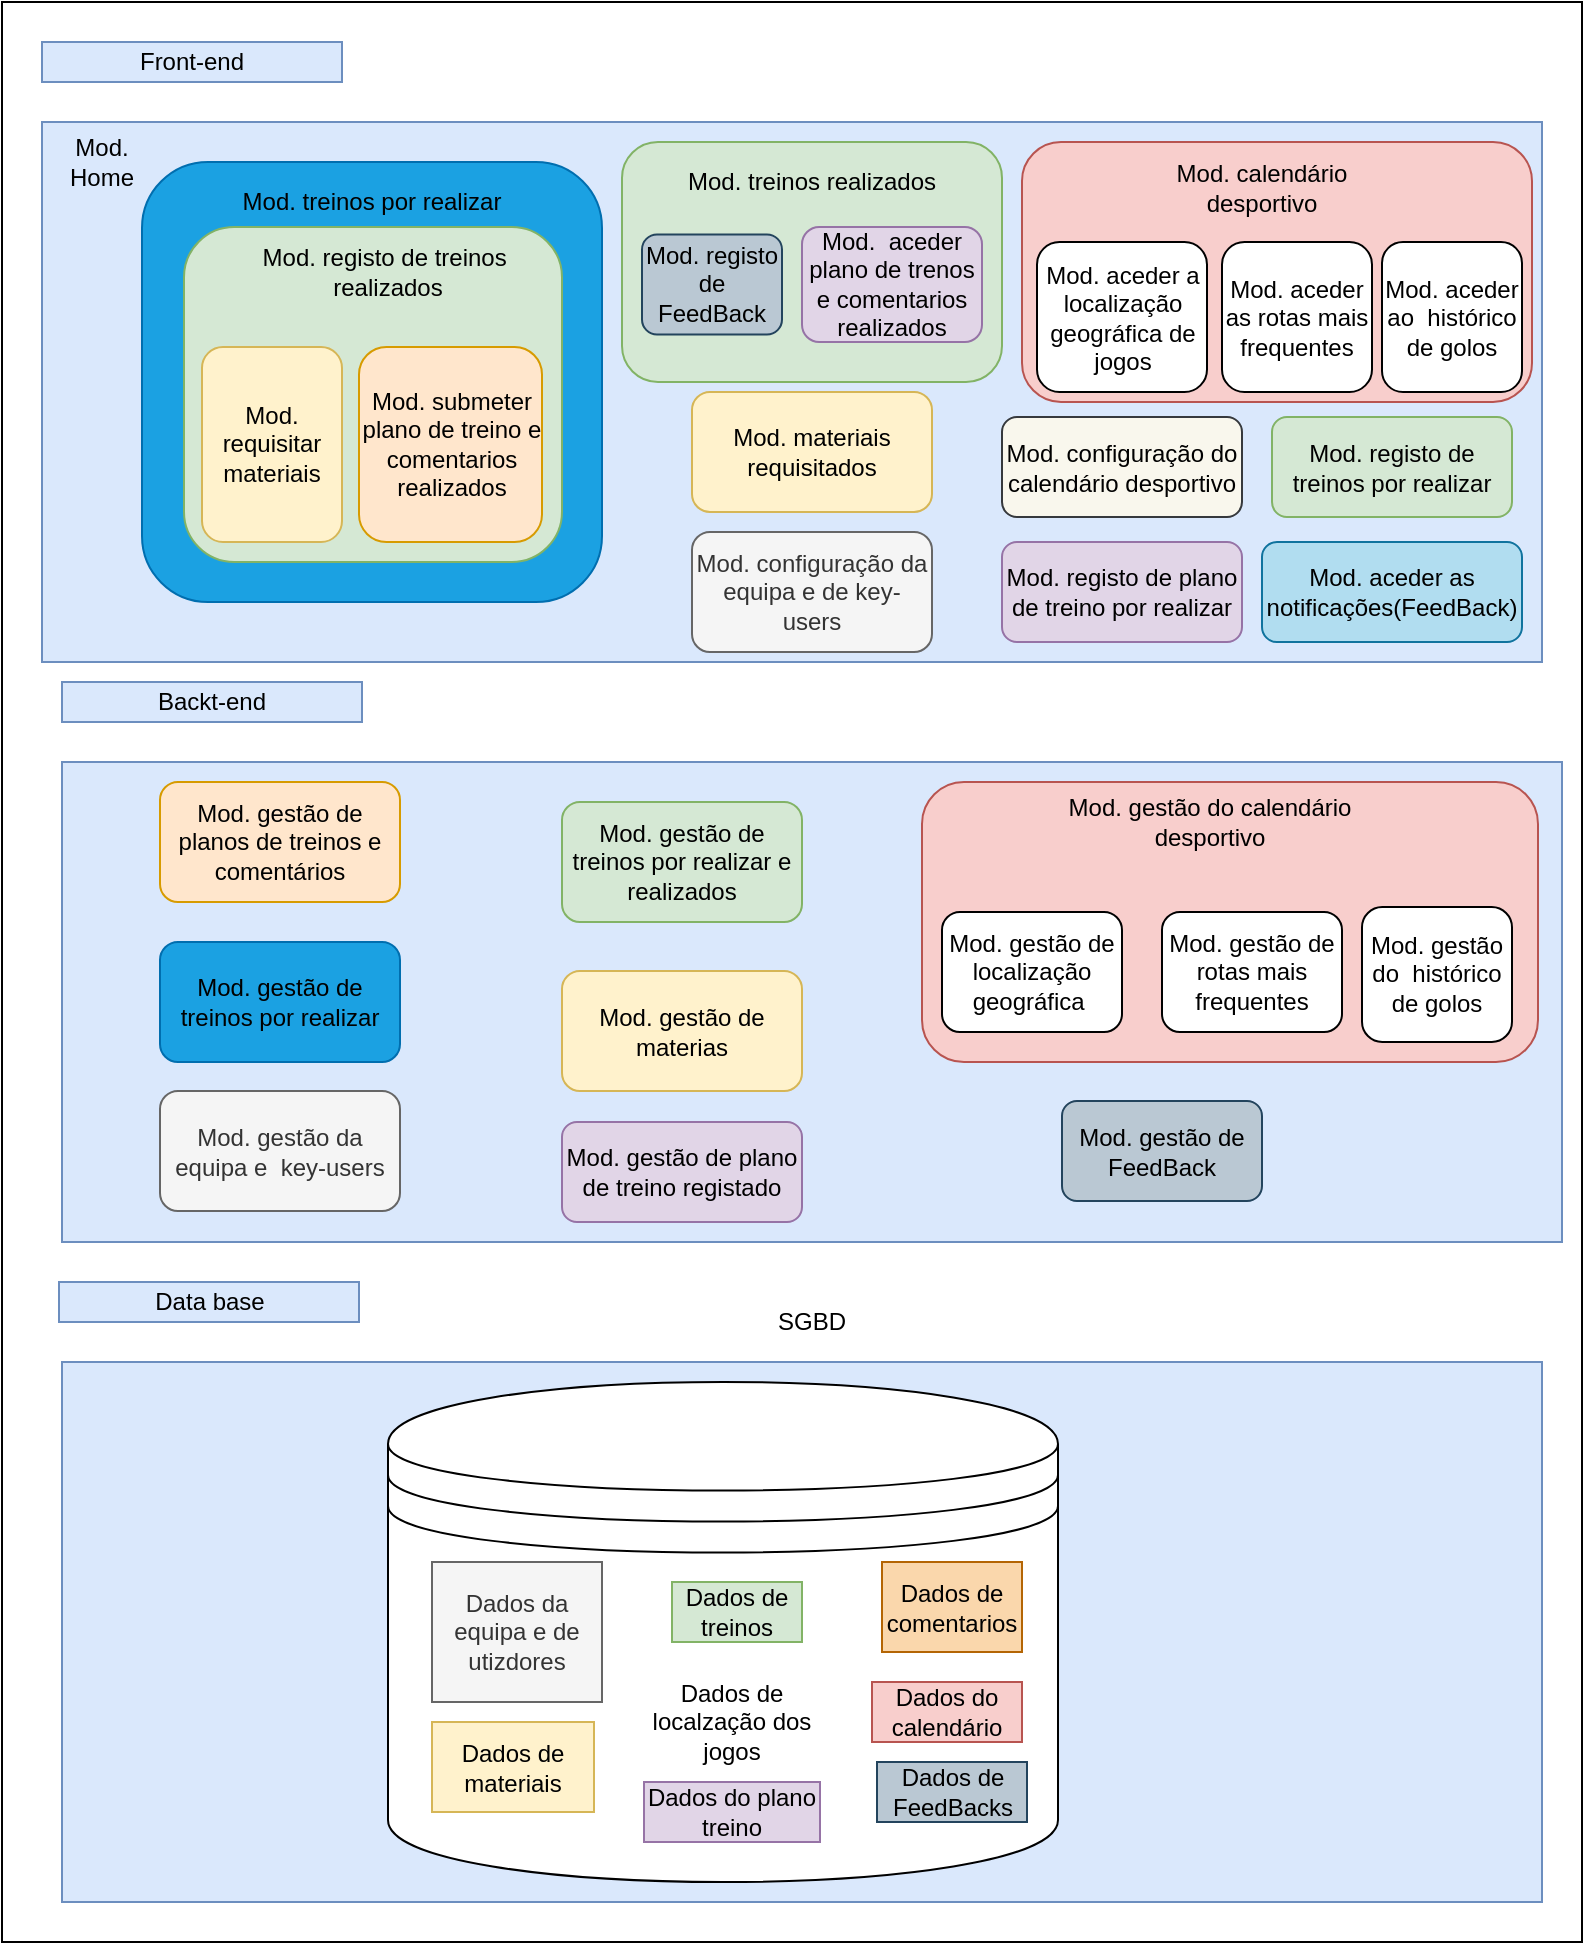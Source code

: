<mxfile version="12.5.4" type="device"><diagram id="ecu35eCrPH-c3xKnf9FD" name="Page-1"><mxGraphModel dx="1198" dy="807" grid="1" gridSize="10" guides="1" tooltips="1" connect="1" arrows="1" fold="1" page="1" pageScale="1" pageWidth="827" pageHeight="1169" math="0" shadow="0"><root><mxCell id="0"/><mxCell id="1" parent="0"/><mxCell id="sMcu5S0DDH_pW1TvDgsV-30" style="edgeStyle=orthogonalEdgeStyle;rounded=0;orthogonalLoop=1;jettySize=auto;html=1;" parent="1" edge="1"><mxGeometry relative="1" as="geometry"><mxPoint x="415" y="890" as="targetPoint"/><mxPoint x="415" y="910" as="sourcePoint"/></mxGeometry></mxCell><mxCell id="sMcu5S0DDH_pW1TvDgsV-1" value="" style="rounded=0;whiteSpace=wrap;html=1;" parent="1" vertex="1"><mxGeometry x="20" y="10" width="790" height="970" as="geometry"/></mxCell><mxCell id="sMcu5S0DDH_pW1TvDgsV-2" value="" style="rounded=0;whiteSpace=wrap;html=1;fillColor=#dae8fc;strokeColor=#6c8ebf;" parent="1" vertex="1"><mxGeometry x="40" y="70" width="750" height="270" as="geometry"/></mxCell><mxCell id="sMcu5S0DDH_pW1TvDgsV-3" value="Mod. Home" style="text;html=1;strokeColor=none;fillColor=none;align=center;verticalAlign=middle;whiteSpace=wrap;rounded=0;" parent="1" vertex="1"><mxGeometry x="50" y="80" width="40" height="20" as="geometry"/></mxCell><mxCell id="sMcu5S0DDH_pW1TvDgsV-6" value="Mod. materiais requisitados&lt;br&gt;" style="rounded=1;whiteSpace=wrap;html=1;fillColor=#fff2cc;strokeColor=#d6b656;" parent="1" vertex="1"><mxGeometry x="365" y="205" width="120" height="60" as="geometry"/></mxCell><mxCell id="sMcu5S0DDH_pW1TvDgsV-7" value="" style="rounded=1;whiteSpace=wrap;html=1;fillColor=#f8cecc;strokeColor=#b85450;" parent="1" vertex="1"><mxGeometry x="530" y="80" width="255" height="130" as="geometry"/></mxCell><mxCell id="sMcu5S0DDH_pW1TvDgsV-15" value="Mod. calendário desportivo" style="text;html=1;strokeColor=none;fillColor=none;align=center;verticalAlign=middle;whiteSpace=wrap;rounded=0;" parent="1" vertex="1"><mxGeometry x="580" y="92.5" width="140" height="20" as="geometry"/></mxCell><mxCell id="sMcu5S0DDH_pW1TvDgsV-17" value="Mod. aceder a localização geográfica de jogos" style="rounded=1;whiteSpace=wrap;html=1;" parent="1" vertex="1"><mxGeometry x="537.5" y="130" width="85" height="75" as="geometry"/></mxCell><mxCell id="sMcu5S0DDH_pW1TvDgsV-18" value="Mod. aceder as rotas mais frequentes" style="rounded=1;whiteSpace=wrap;html=1;" parent="1" vertex="1"><mxGeometry x="630" y="130" width="75" height="75" as="geometry"/></mxCell><mxCell id="sMcu5S0DDH_pW1TvDgsV-19" value="Front-end&lt;br&gt;" style="text;html=1;strokeColor=#6c8ebf;fillColor=#dae8fc;align=center;verticalAlign=middle;whiteSpace=wrap;rounded=0;" parent="1" vertex="1"><mxGeometry x="40" y="30" width="150" height="20" as="geometry"/></mxCell><mxCell id="sMcu5S0DDH_pW1TvDgsV-20" value="Backt-end" style="text;html=1;strokeColor=#6c8ebf;fillColor=#dae8fc;align=center;verticalAlign=middle;whiteSpace=wrap;rounded=0;" parent="1" vertex="1"><mxGeometry x="50" y="350" width="150" height="20" as="geometry"/></mxCell><mxCell id="sMcu5S0DDH_pW1TvDgsV-21" value="" style="rounded=0;whiteSpace=wrap;html=1;fontStyle=1;fillColor=#dae8fc;strokeColor=#6c8ebf;" parent="1" vertex="1"><mxGeometry x="50" y="390" width="750" height="240" as="geometry"/></mxCell><mxCell id="sMcu5S0DDH_pW1TvDgsV-22" value="Mod. gestão de planos de treinos e comentários" style="rounded=1;whiteSpace=wrap;html=1;fillColor=#ffe6cc;strokeColor=#d79b00;" parent="1" vertex="1"><mxGeometry x="99" y="400" width="120" height="60" as="geometry"/></mxCell><mxCell id="sMcu5S0DDH_pW1TvDgsV-23" value="Mod. gestão de materias&lt;br&gt;" style="rounded=1;whiteSpace=wrap;html=1;fillColor=#fff2cc;strokeColor=#d6b656;" parent="1" vertex="1"><mxGeometry x="300" y="494.5" width="120" height="60" as="geometry"/></mxCell><mxCell id="sMcu5S0DDH_pW1TvDgsV-25" value="Mod. gestão da equipa e&amp;nbsp; key-users" style="rounded=1;whiteSpace=wrap;html=1;fillColor=#f5f5f5;strokeColor=#666666;fontColor=#333333;" parent="1" vertex="1"><mxGeometry x="99" y="554.5" width="120" height="60" as="geometry"/></mxCell><mxCell id="sMcu5S0DDH_pW1TvDgsV-26" value="" style="rounded=1;whiteSpace=wrap;html=1;fillColor=#f8cecc;strokeColor=#b85450;" parent="1" vertex="1"><mxGeometry x="480" y="400" width="308" height="140" as="geometry"/></mxCell><mxCell id="sMcu5S0DDH_pW1TvDgsV-27" value="Mod. gestão de treinos por realizar e realizados" style="rounded=1;whiteSpace=wrap;html=1;fillColor=#d5e8d4;strokeColor=#82b366;" parent="1" vertex="1"><mxGeometry x="300" y="410" width="120" height="60" as="geometry"/></mxCell><mxCell id="sMcu5S0DDH_pW1TvDgsV-28" value="Data base" style="text;html=1;strokeColor=#6c8ebf;fillColor=#dae8fc;align=center;verticalAlign=middle;whiteSpace=wrap;rounded=0;" parent="1" vertex="1"><mxGeometry x="48.5" y="650" width="150" height="20" as="geometry"/></mxCell><mxCell id="sMcu5S0DDH_pW1TvDgsV-29" value="" style="rounded=0;whiteSpace=wrap;html=1;fillColor=#dae8fc;strokeColor=#6c8ebf;" parent="1" vertex="1"><mxGeometry x="50" y="690" width="740" height="270" as="geometry"/></mxCell><mxCell id="sMcu5S0DDH_pW1TvDgsV-31" value="Mod. configuração da equipa e de key-users" style="rounded=1;whiteSpace=wrap;html=1;fillColor=#f5f5f5;strokeColor=#666666;fontColor=#333333;" parent="1" vertex="1"><mxGeometry x="365" y="275" width="120" height="60" as="geometry"/></mxCell><mxCell id="sMcu5S0DDH_pW1TvDgsV-37" value="Mod. gestão do calendário desportivo" style="text;html=1;strokeColor=none;fillColor=none;align=center;verticalAlign=middle;whiteSpace=wrap;rounded=0;" parent="1" vertex="1"><mxGeometry x="548" y="410" width="152" height="20" as="geometry"/></mxCell><mxCell id="sMcu5S0DDH_pW1TvDgsV-38" value="Mod. gestão de localização geográfica&amp;nbsp;" style="rounded=1;whiteSpace=wrap;html=1;" parent="1" vertex="1"><mxGeometry x="490" y="465" width="90" height="60" as="geometry"/></mxCell><mxCell id="sMcu5S0DDH_pW1TvDgsV-39" value="Mod. gestão de rotas mais frequentes" style="rounded=1;whiteSpace=wrap;html=1;" parent="1" vertex="1"><mxGeometry x="600" y="465" width="90" height="60" as="geometry"/></mxCell><mxCell id="sMcu5S0DDH_pW1TvDgsV-40" value="" style="shape=datastore;whiteSpace=wrap;html=1;" parent="1" vertex="1"><mxGeometry x="213" y="700" width="335" height="250" as="geometry"/></mxCell><mxCell id="sMcu5S0DDH_pW1TvDgsV-41" value="SGBD" style="text;html=1;strokeColor=none;fillColor=none;align=center;verticalAlign=middle;whiteSpace=wrap;rounded=0;" parent="1" vertex="1"><mxGeometry x="405" y="660" width="40" height="20" as="geometry"/></mxCell><mxCell id="sMcu5S0DDH_pW1TvDgsV-42" value="Dados da equipa e de utizdores" style="text;html=1;strokeColor=#666666;fillColor=#f5f5f5;align=center;verticalAlign=middle;whiteSpace=wrap;rounded=0;fontColor=#333333;" parent="1" vertex="1"><mxGeometry x="235" y="790" width="85" height="70" as="geometry"/></mxCell><mxCell id="sMcu5S0DDH_pW1TvDgsV-45" value="Dados de materiais" style="text;html=1;strokeColor=#d6b656;fillColor=#fff2cc;align=center;verticalAlign=middle;whiteSpace=wrap;rounded=0;" parent="1" vertex="1"><mxGeometry x="235" y="870" width="81" height="45" as="geometry"/></mxCell><mxCell id="sMcu5S0DDH_pW1TvDgsV-46" value="Dados do calendário" style="text;html=1;strokeColor=#b85450;fillColor=#f8cecc;align=center;verticalAlign=middle;whiteSpace=wrap;rounded=0;" parent="1" vertex="1"><mxGeometry x="455" y="850" width="75" height="30" as="geometry"/></mxCell><mxCell id="sMcu5S0DDH_pW1TvDgsV-47" value="Dados de localzação dos jogos" style="text;html=1;align=center;verticalAlign=middle;whiteSpace=wrap;rounded=0;" parent="1" vertex="1"><mxGeometry x="330" y="850" width="110" height="40" as="geometry"/></mxCell><mxCell id="sMcu5S0DDH_pW1TvDgsV-65" value="Dados de comentarios&lt;br&gt;" style="text;html=1;strokeColor=#b46504;fillColor=#fad7ac;align=center;verticalAlign=middle;whiteSpace=wrap;rounded=0;" parent="1" vertex="1"><mxGeometry x="460" y="790" width="70" height="45" as="geometry"/></mxCell><mxCell id="sMcu5S0DDH_pW1TvDgsV-66" style="edgeStyle=orthogonalEdgeStyle;rounded=0;orthogonalLoop=1;jettySize=auto;html=1;exitX=0.5;exitY=1;exitDx=0;exitDy=0;" parent="1" source="sMcu5S0DDH_pW1TvDgsV-65" target="sMcu5S0DDH_pW1TvDgsV-65" edge="1"><mxGeometry relative="1" as="geometry"/></mxCell><mxCell id="sMcu5S0DDH_pW1TvDgsV-67" value="Dados de treinos&lt;br&gt;" style="text;html=1;strokeColor=#82b366;fillColor=#d5e8d4;align=center;verticalAlign=middle;whiteSpace=wrap;rounded=0;" parent="1" vertex="1"><mxGeometry x="355" y="800" width="65" height="30" as="geometry"/></mxCell><mxCell id="sMcu5S0DDH_pW1TvDgsV-69" value="Mod. registo de plano de treino por realizar" style="rounded=1;whiteSpace=wrap;html=1;fillColor=#e1d5e7;strokeColor=#9673a6;" parent="1" vertex="1"><mxGeometry x="520" y="280" width="120" height="50" as="geometry"/></mxCell><mxCell id="sMcu5S0DDH_pW1TvDgsV-70" value="Dados do plano treino" style="text;html=1;strokeColor=#9673a6;fillColor=#e1d5e7;align=center;verticalAlign=middle;whiteSpace=wrap;rounded=0;" parent="1" vertex="1"><mxGeometry x="341" y="900" width="88" height="30" as="geometry"/></mxCell><mxCell id="zrxBGOjTMMGoSByNCiMJ-2" value="" style="rounded=1;whiteSpace=wrap;html=1;fillColor=#1ba1e2;strokeColor=#006EAF;fontColor=#ffffff;" vertex="1" parent="1"><mxGeometry x="90" y="90" width="230" height="220" as="geometry"/></mxCell><mxCell id="sMcu5S0DDH_pW1TvDgsV-4" value="" style="rounded=1;whiteSpace=wrap;html=1;fillColor=#d5e8d4;strokeColor=#82b366;" parent="1" vertex="1"><mxGeometry x="111" y="122.5" width="189" height="167.5" as="geometry"/></mxCell><mxCell id="sMcu5S0DDH_pW1TvDgsV-12" value="Mod. submeter plano de treino e comentarios realizados" style="rounded=1;whiteSpace=wrap;html=1;fillColor=#ffe6cc;strokeColor=#d79b00;" parent="1" vertex="1"><mxGeometry x="198.5" y="182.5" width="91.5" height="97.5" as="geometry"/></mxCell><mxCell id="sMcu5S0DDH_pW1TvDgsV-11" value="Mod. requisitar materiais" style="rounded=1;whiteSpace=wrap;html=1;fillColor=#fff2cc;strokeColor=#d6b656;" parent="1" vertex="1"><mxGeometry x="120" y="182.5" width="70" height="97.5" as="geometry"/></mxCell><mxCell id="sMcu5S0DDH_pW1TvDgsV-16" value="Mod. registo de treinos&amp;nbsp; realizados" style="text;html=1;strokeColor=none;fillColor=none;align=center;verticalAlign=middle;whiteSpace=wrap;rounded=0;" parent="1" vertex="1"><mxGeometry x="142.5" y="135" width="140" height="20" as="geometry"/></mxCell><mxCell id="zrxBGOjTMMGoSByNCiMJ-3" value="Mod. treinos por realizar" style="text;html=1;strokeColor=none;fillColor=none;align=center;verticalAlign=middle;whiteSpace=wrap;rounded=0;" vertex="1" parent="1"><mxGeometry x="135" y="100" width="140" height="20" as="geometry"/></mxCell><mxCell id="zrxBGOjTMMGoSByNCiMJ-4" value="Mod. gestão de treinos por realizar" style="rounded=1;whiteSpace=wrap;html=1;fillColor=#1ba1e2;strokeColor=#006EAF;fontColor=#000000;" vertex="1" parent="1"><mxGeometry x="99" y="480" width="120" height="60" as="geometry"/></mxCell><mxCell id="zrxBGOjTMMGoSByNCiMJ-5" value="Mod. gestão de plano de treino registado" style="rounded=1;whiteSpace=wrap;html=1;fillColor=#e1d5e7;strokeColor=#9673a6;" vertex="1" parent="1"><mxGeometry x="300" y="570" width="120" height="50" as="geometry"/></mxCell><mxCell id="zrxBGOjTMMGoSByNCiMJ-6" value="Mod. aceder as notificações(FeedBack)" style="rounded=1;whiteSpace=wrap;html=1;fillColor=#b1ddf0;strokeColor=#10739e;" vertex="1" parent="1"><mxGeometry x="650" y="280" width="130" height="50" as="geometry"/></mxCell><mxCell id="sMcu5S0DDH_pW1TvDgsV-5" value="" style="rounded=1;whiteSpace=wrap;html=1;fillColor=#d5e8d4;strokeColor=#82b366;" parent="1" vertex="1"><mxGeometry x="330" y="80" width="190" height="120" as="geometry"/></mxCell><mxCell id="zrxBGOjTMMGoSByNCiMJ-9" value="Mod. registo de FeedBack" style="rounded=1;whiteSpace=wrap;html=1;fillColor=#bac8d3;strokeColor=#23445d;" vertex="1" parent="1"><mxGeometry x="340" y="126.25" width="70" height="50" as="geometry"/></mxCell><mxCell id="zrxBGOjTMMGoSByNCiMJ-10" value="Mod. treinos realizados" style="text;html=1;strokeColor=none;fillColor=none;align=center;verticalAlign=middle;whiteSpace=wrap;rounded=0;fontColor=#000000;" vertex="1" parent="1"><mxGeometry x="355" y="90" width="140" height="20" as="geometry"/></mxCell><mxCell id="zrxBGOjTMMGoSByNCiMJ-14" value="Mod. gestão de FeedBack" style="rounded=1;whiteSpace=wrap;html=1;fillColor=#bac8d3;strokeColor=#23445d;" vertex="1" parent="1"><mxGeometry x="550" y="559.5" width="100" height="50" as="geometry"/></mxCell><mxCell id="zrxBGOjTMMGoSByNCiMJ-17" value="Mod. aceder ao&amp;nbsp; histórico de golos" style="rounded=1;whiteSpace=wrap;html=1;" vertex="1" parent="1"><mxGeometry x="710" y="130" width="70" height="75" as="geometry"/></mxCell><mxCell id="zrxBGOjTMMGoSByNCiMJ-18" value="Mod. gestão do&amp;nbsp; histórico de golos" style="rounded=1;whiteSpace=wrap;html=1;" vertex="1" parent="1"><mxGeometry x="700" y="462.5" width="75" height="67.5" as="geometry"/></mxCell><mxCell id="zrxBGOjTMMGoSByNCiMJ-21" value="Dados de FeedBacks" style="text;html=1;strokeColor=#23445d;fillColor=#bac8d3;align=center;verticalAlign=middle;whiteSpace=wrap;rounded=0;" vertex="1" parent="1"><mxGeometry x="457.5" y="890" width="75" height="30" as="geometry"/></mxCell><mxCell id="zrxBGOjTMMGoSByNCiMJ-22" value="Mod. configuração do calendário desportivo" style="rounded=1;whiteSpace=wrap;html=1;fillColor=#f9f7ed;strokeColor=#36393d;" vertex="1" parent="1"><mxGeometry x="520" y="217.5" width="120" height="50" as="geometry"/></mxCell><mxCell id="zrxBGOjTMMGoSByNCiMJ-24" value="Mod.&amp;nbsp; aceder plano de trenos e comentarios realizados" style="rounded=1;whiteSpace=wrap;html=1;fillColor=#e1d5e7;strokeColor=#9673a6;" vertex="1" parent="1"><mxGeometry x="420" y="122.5" width="90" height="57.5" as="geometry"/></mxCell><mxCell id="zrxBGOjTMMGoSByNCiMJ-27" value="Mod. registo de treinos por realizar" style="rounded=1;whiteSpace=wrap;html=1;fillColor=#d5e8d4;strokeColor=#82b366;" vertex="1" parent="1"><mxGeometry x="655" y="217.5" width="120" height="50" as="geometry"/></mxCell></root></mxGraphModel></diagram></mxfile>